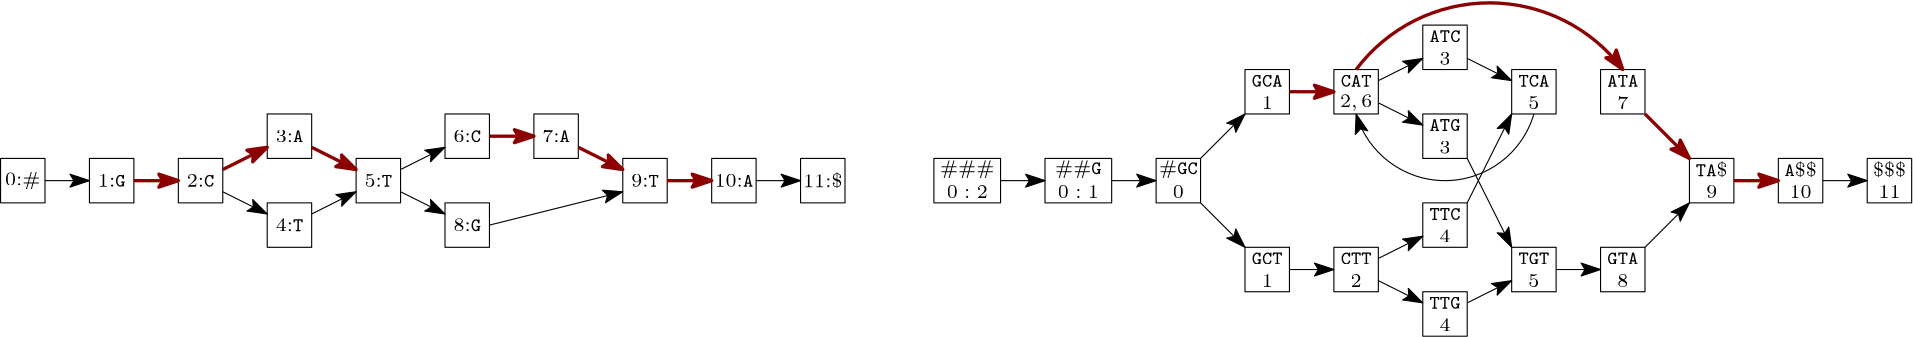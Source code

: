 <?xml version="1.0"?>
<!DOCTYPE ipe SYSTEM "ipe.dtd">
<ipe version="70107" creator="Ipe 7.1.8">
<info created="D:20160420105900" modified="D:20160420143517"/>
<preamble>\usepackage{lmodern}
\usepackage[T1]{fontenc}
\usepackage{amssymb}
\usepackage{microtype}

% DNA
\newcommand{\dnaseq}[1]{\ensuremath{\mathtt{#1}}}
\newcommand{\baseA}{\dnaseq{A}}
\newcommand{\baseC}{\dnaseq{C}}
\newcommand{\baseG}{\dnaseq{G}}
\newcommand{\baseT}{\dnaseq{T}}
\newcommand{\baseN}{\dnaseq{N}}
\newcommand{\dnacomp}[1]{\ensuremath{\overline{#1}}}
\newcommand{\revcomp}[1]{\ensuremath{\overleftarrow{#1}}}

% Queries
\newcommand{\rank}{\ensuremath{\mathsf{rank}}}
\newcommand{\select}{\ensuremath{\mathsf{select}}}
\newcommand{\LF}{\ensuremath{\mathsf{LF}}}
\newcommand{\find}{\ensuremath{\mathsf{find}}}
\newcommand{\locate}{\ensuremath{\mathsf{locate}}}
\newcommand{\parent}{\ensuremath{\mathsf{parent}}}
\newcommand{\countq}{\ensuremath{\mathsf{count}}}

% Graphs
\newcommand{\gindegree}{\ensuremath{\mathsf{in}}}
\newcommand{\goutdegree}{\ensuremath{\mathsf{out}}}
\newcommand{\glabel}{\ensuremath{\mathsf{label}}}
\newcommand{\gpred}{\ensuremath{\mathsf{pred}}}
\newcommand{\gkey}{\ensuremath{\mathsf{key}}}
\newcommand{\gvalue}{\ensuremath{\mathsf{value}}}
\newcommand{\gnode}{\ensuremath{\mathsf{node}}}
\newcommand{\gext}{\ensuremath{\mathsf{ext}}}

% Structures
\newcommand{\SA}{\ensuremath{\mathsf{SA}}}
\newcommand{\BWT}{\ensuremath{\mathsf{BWT}}}
\newcommand{\Carray}{\ensuremath{\mathsf{C}}}
\newcommand{\LCP}{\ensuremath{\mathsf{LCP}}}
\newcommand{\bvIN}{\ensuremath{\mathsf{IN}}}
\newcommand{\bvOUT}{\ensuremath{\mathsf{OUT}}}</preamble>
<ipestyle name="basic">
<symbol name="arrow/arc(spx)">
<path stroke="sym-stroke" fill="sym-stroke" pen="sym-pen">
0 0 m
-1 0.333 l
-1 -0.333 l
h
</path>
</symbol>
<symbol name="arrow/farc(spx)">
<path stroke="sym-stroke" fill="white" pen="sym-pen">
0 0 m
-1 0.333 l
-1 -0.333 l
h
</path>
</symbol>
<symbol name="arrow/ptarc(spx)">
<path stroke="sym-stroke" fill="sym-stroke" pen="sym-pen">
0 0 m
-1 0.333 l
-0.8 0 l
-1 -0.333 l
h
</path>
</symbol>
<symbol name="arrow/fptarc(spx)">
<path stroke="sym-stroke" fill="white" pen="sym-pen">
0 0 m
-1 0.333 l
-0.8 0 l
-1 -0.333 l
h
</path>
</symbol>
<symbol name="mark/circle(sx)" transformations="translations">
<path fill="sym-stroke">
0.6 0 0 0.6 0 0 e
0.4 0 0 0.4 0 0 e
</path>
</symbol>
<symbol name="mark/disk(sx)" transformations="translations">
<path fill="sym-stroke">
0.6 0 0 0.6 0 0 e
</path>
</symbol>
<symbol name="mark/fdisk(sfx)" transformations="translations">
<group>
<path fill="sym-fill">
0.5 0 0 0.5 0 0 e
</path>
<path fill="sym-stroke" fillrule="eofill">
0.6 0 0 0.6 0 0 e
0.4 0 0 0.4 0 0 e
</path>
</group>
</symbol>
<symbol name="mark/box(sx)" transformations="translations">
<path fill="sym-stroke" fillrule="eofill">
-0.6 -0.6 m
0.6 -0.6 l
0.6 0.6 l
-0.6 0.6 l
h
-0.4 -0.4 m
0.4 -0.4 l
0.4 0.4 l
-0.4 0.4 l
h
</path>
</symbol>
<symbol name="mark/square(sx)" transformations="translations">
<path fill="sym-stroke">
-0.6 -0.6 m
0.6 -0.6 l
0.6 0.6 l
-0.6 0.6 l
h
</path>
</symbol>
<symbol name="mark/fsquare(sfx)" transformations="translations">
<group>
<path fill="sym-fill">
-0.5 -0.5 m
0.5 -0.5 l
0.5 0.5 l
-0.5 0.5 l
h
</path>
<path fill="sym-stroke" fillrule="eofill">
-0.6 -0.6 m
0.6 -0.6 l
0.6 0.6 l
-0.6 0.6 l
h
-0.4 -0.4 m
0.4 -0.4 l
0.4 0.4 l
-0.4 0.4 l
h
</path>
</group>
</symbol>
<symbol name="mark/cross(sx)" transformations="translations">
<group>
<path fill="sym-stroke">
-0.43 -0.57 m
0.57 0.43 l
0.43 0.57 l
-0.57 -0.43 l
h
</path>
<path fill="sym-stroke">
-0.43 0.57 m
0.57 -0.43 l
0.43 -0.57 l
-0.57 0.43 l
h
</path>
</group>
</symbol>
<symbol name="arrow/fnormal(spx)">
<path stroke="sym-stroke" fill="white" pen="sym-pen">
0 0 m
-1 0.333 l
-1 -0.333 l
h
</path>
</symbol>
<symbol name="arrow/pointed(spx)">
<path stroke="sym-stroke" fill="sym-stroke" pen="sym-pen">
0 0 m
-1 0.333 l
-0.8 0 l
-1 -0.333 l
h
</path>
</symbol>
<symbol name="arrow/fpointed(spx)">
<path stroke="sym-stroke" fill="white" pen="sym-pen">
0 0 m
-1 0.333 l
-0.8 0 l
-1 -0.333 l
h
</path>
</symbol>
<symbol name="arrow/linear(spx)">
<path stroke="sym-stroke" pen="sym-pen">
-1 0.333 m
0 0 l
-1 -0.333 l
</path>
</symbol>
<symbol name="arrow/fdouble(spx)">
<path stroke="sym-stroke" fill="white" pen="sym-pen">
0 0 m
-1 0.333 l
-1 -0.333 l
h
-1 0 m
-2 0.333 l
-2 -0.333 l
h
</path>
</symbol>
<symbol name="arrow/double(spx)">
<path stroke="sym-stroke" fill="sym-stroke" pen="sym-pen">
0 0 m
-1 0.333 l
-1 -0.333 l
h
-1 0 m
-2 0.333 l
-2 -0.333 l
h
</path>
</symbol>
<pen name="heavier" value="0.8"/>
<pen name="fat" value="1.2"/>
<pen name="ultrafat" value="2"/>
<symbolsize name="large" value="5"/>
<symbolsize name="small" value="2"/>
<symbolsize name="tiny" value="1.1"/>
<arrowsize name="large" value="10"/>
<arrowsize name="small" value="5"/>
<arrowsize name="tiny" value="3"/>
<color name="red" value="1 0 0"/>
<color name="green" value="0 1 0"/>
<color name="blue" value="0 0 1"/>
<color name="yellow" value="1 1 0"/>
<color name="orange" value="1 0.647 0"/>
<color name="gold" value="1 0.843 0"/>
<color name="purple" value="0.627 0.125 0.941"/>
<color name="gray" value="0.745"/>
<color name="brown" value="0.647 0.165 0.165"/>
<color name="navy" value="0 0 0.502"/>
<color name="pink" value="1 0.753 0.796"/>
<color name="seagreen" value="0.18 0.545 0.341"/>
<color name="turquoise" value="0.251 0.878 0.816"/>
<color name="violet" value="0.933 0.51 0.933"/>
<color name="darkblue" value="0 0 0.545"/>
<color name="darkcyan" value="0 0.545 0.545"/>
<color name="darkgray" value="0.663"/>
<color name="darkgreen" value="0 0.392 0"/>
<color name="darkmagenta" value="0.545 0 0.545"/>
<color name="darkorange" value="1 0.549 0"/>
<color name="darkred" value="0.545 0 0"/>
<color name="lightblue" value="0.678 0.847 0.902"/>
<color name="lightcyan" value="0.878 1 1"/>
<color name="lightgray" value="0.827"/>
<color name="lightgreen" value="0.565 0.933 0.565"/>
<color name="lightyellow" value="1 1 0.878"/>
<dashstyle name="dashed" value="[4] 0"/>
<dashstyle name="dotted" value="[1 3] 0"/>
<dashstyle name="dash dotted" value="[4 2 1 2] 0"/>
<dashstyle name="dash dot dotted" value="[4 2 1 2 1 2] 0"/>
<textsize name="large" value="\large"/>
<textsize name="small" value="\small"/>
<textsize name="tiny" value="\tiny"/>
<textsize name="Large" value="\Large"/>
<textsize name="LARGE" value="\LARGE"/>
<textsize name="huge" value="\huge"/>
<textsize name="Huge" value="\Huge"/>
<textsize name="footnote" value="\footnotesize"/>
<textstyle name="center" begin="\begin{center}" end="\end{center}"/>
<textstyle name="itemize" begin="\begin{itemize}" end="\end{itemize}"/>
<textstyle name="item" begin="\begin{itemize}\item{}" end="\end{itemize}"/>
<gridsize name="4 pts" value="4"/>
<gridsize name="8 pts (~3 mm)" value="8"/>
<gridsize name="16 pts (~6 mm)" value="16"/>
<gridsize name="32 pts (~12 mm)" value="32"/>
<gridsize name="10 pts (~3.5 mm)" value="10"/>
<gridsize name="20 pts (~7 mm)" value="20"/>
<gridsize name="14 pts (~5 mm)" value="14"/>
<gridsize name="28 pts (~10 mm)" value="28"/>
<gridsize name="56 pts (~20 mm)" value="56"/>
<anglesize name="90 deg" value="90"/>
<anglesize name="60 deg" value="60"/>
<anglesize name="45 deg" value="45"/>
<anglesize name="30 deg" value="30"/>
<anglesize name="22.5 deg" value="22.5"/>
<tiling name="falling" angle="-60" step="4" width="1"/>
<tiling name="rising" angle="30" step="4" width="1"/>
</ipestyle>
<ipestyle name="gcsa2_graph_dbg">
<layout paper="704 136" origin="0 0" frame="704 136" crop="no"/>
</ipestyle>
<page>
<layer name="alpha"/>
<view layers="alpha" active="alpha"/>
<text layer="alpha" matrix="1 0 0 1 -20 -4" transformations="translations" pos="36 68" stroke="black" type="label" width="12.772" height="4.81" depth="1.35" halign="center" valign="center">{\scriptsize 0:$\#$}</text>
<text matrix="1 0 0 1 12 -4" transformations="translations" pos="36 68" stroke="black" type="label" width="9.932" height="4.392" depth="0" halign="center" valign="center">{\scriptsize 1:$\baseG$}</text>
<text matrix="1 0 0 1 44 -4" transformations="translations" pos="36 68" stroke="black" type="label" width="9.932" height="4.392" depth="0" halign="center" valign="center">{\scriptsize 2:$\baseC$}</text>
<text matrix="1 0 0 1 76 12" transformations="translations" pos="36 68" stroke="black" type="label" width="9.932" height="4.392" depth="0" halign="center" valign="center">{\scriptsize 3:$\baseA$}</text>
<text matrix="1 0 0 1 76 -20" transformations="translations" pos="36 68" stroke="black" type="label" width="9.932" height="4.392" depth="0" halign="center" valign="center">{\scriptsize 4:$\baseT$}</text>
<text matrix="1 0 0 1 108 -4" transformations="translations" pos="36 68" stroke="black" type="label" width="9.932" height="4.392" depth="0" halign="center" valign="center">{\scriptsize 5:$\baseT$}</text>
<text matrix="1 0 0 1 140 12" transformations="translations" pos="36 68" stroke="black" type="label" width="9.932" height="4.392" depth="0" halign="center" valign="center">{\scriptsize 6:$\baseC$}</text>
<text matrix="1 0 0 1 172 12" transformations="translations" pos="36 68" stroke="black" type="label" width="9.932" height="4.392" depth="0" halign="center" valign="center">{\scriptsize 7:$\baseA$}</text>
<text matrix="1 0 0 1 140 -20" transformations="translations" pos="36 68" stroke="black" type="label" width="9.932" height="4.392" depth="0" halign="center" valign="center">{\scriptsize 8:$\baseG$}</text>
<text matrix="1 0 0 1 204 -4" transformations="translations" pos="36 68" stroke="black" type="label" width="9.932" height="4.392" depth="0" halign="center" valign="center">{\scriptsize 9:$\baseT$}</text>
<text matrix="1 0 0 1 236 -4" transformations="translations" pos="36 68" stroke="black" type="label" width="13.903" height="4.392" depth="0" halign="center" valign="center">{\scriptsize 10:$\baseA$}</text>
<text matrix="1 0 0 1 268 -4" transformations="translations" pos="36 68" stroke="black" type="label" width="14.169" height="5.231" depth="0.39" halign="center" valign="center">{\scriptsize 11:$\$$}</text>
<path matrix="1 0 0 1 -8 -8" stroke="black">
16 80 m
16 64 l
32 64 l
32 80 l
h
</path>
<path matrix="1 0 0 1 24 -8" stroke="black">
16 80 m
16 64 l
32 64 l
32 80 l
h
</path>
<path matrix="1 0 0 1 56 -8" stroke="black">
16 80 m
16 64 l
32 64 l
32 80 l
h
</path>
<path matrix="1 0 0 1 88 -24" stroke="black">
16 80 m
16 64 l
32 64 l
32 80 l
h
</path>
<path matrix="1 0 0 1 88 8" stroke="black">
16 80 m
16 64 l
32 64 l
32 80 l
h
</path>
<path matrix="1 0 0 1 120 -8" stroke="black">
16 80 m
16 64 l
32 64 l
32 80 l
h
</path>
<path matrix="1 0 0 1 152 -24" stroke="black">
16 80 m
16 64 l
32 64 l
32 80 l
h
</path>
<path matrix="1 0 0 1 152 8" stroke="black">
16 80 m
16 64 l
32 64 l
32 80 l
h
</path>
<path matrix="1 0 0 1 184 8" stroke="black">
16 80 m
16 64 l
32 64 l
32 80 l
h
</path>
<path matrix="1 0 0 1 216 -8" stroke="black">
16 80 m
16 64 l
32 64 l
32 80 l
h
</path>
<path matrix="1 0 0 1 248 -8" stroke="black">
16 80 m
16 64 l
32 64 l
32 80 l
h
</path>
<path matrix="1 0 0 1 280 -8" stroke="black">
16 80 m
16 64 l
32 64 l
32 80 l
h
</path>
<path matrix="1 0 0 1 -8 -8" stroke="black" arrow="pointed/normal">
32 72 m
48 72 l
</path>
<path matrix="1 0 0 1 24 -8" stroke="darkred" pen="fat" arrow="pointed/normal">
32 72 m
48 72 l
</path>
<path matrix="1 0 0 1 152 8" stroke="darkred" pen="fat" arrow="pointed/normal">
32 72 m
48 72 l
</path>
<path matrix="1 0 0 1 216 -8" stroke="darkred" pen="fat" arrow="pointed/normal">
32 72 m
48 72 l
</path>
<path matrix="1 0 0 1 248 -8" stroke="black" arrow="pointed/normal">
32 72 m
48 72 l
</path>
<path matrix="1 0 0 1 -8 -8" stroke="darkred" pen="fat" arrow="pointed/normal">
96 76 m
112 84 l
</path>
<path matrix="1 0 0 1 56 -8" stroke="black" arrow="pointed/normal">
96 76 m
112 84 l
</path>
<path matrix="1 0 0 1 -8 -8" stroke="black" arrow="pointed/normal">
96 68 m
112 60 l
</path>
<path matrix="1 0 0 1 24 8" stroke="darkred" pen="fat" arrow="pointed/normal">
96 68 m
112 60 l
</path>
<path matrix="1 0 0 1 56 -8" stroke="black" arrow="pointed/normal">
96 68 m
112 60 l
</path>
<path matrix="1 0 0 1 120 8" stroke="darkred" pen="fat" arrow="pointed/normal">
96 68 m
112 60 l
</path>
<path matrix="1 0 0 1 -8 -8" stroke="black" arrow="pointed/normal">
192 56 m
240 68 l
</path>
<path matrix="1 0 0 1 -8 -8" stroke="black" arrow="pointed/normal">
128 60 m
144 68 l
</path>
<text matrix="1 0 0 1 320 0" transformations="translations" pos="36 68" stroke="black" type="label" width="19.635" height="4.81" depth="1.35" halign="center" valign="center">{\scriptsize $\#\#\#$}</text>
<text matrix="1 0 0 1 320 -8" transformations="translations" pos="36 68" stroke="black" type="label" width="14.733" height="4.494" depth="0" halign="center" valign="center">{\scriptsize $0:2$}</text>
<text matrix="1 0 0 1 360 0" transformations="translations" pos="36 68" stroke="black" type="label" width="16.795" height="4.81" depth="1.35" halign="center" valign="center">{\scriptsize $\#\#\dnaseq{G}$}</text>
<text matrix="1 0 0 1 360 -8" transformations="translations" pos="36 68" stroke="black" type="label" width="14.733" height="4.494" depth="0" halign="center" valign="center">{\scriptsize $0:1$}</text>
<text matrix="1 0 0 1 396 0" transformations="translations" pos="36 68" stroke="black" type="label" width="13.955" height="4.81" depth="1.35" halign="center" valign="center">{\scriptsize $\#\dnaseq{GC}$}</text>
<text matrix="1 0 0 1 396 -8" transformations="translations" pos="36 68" stroke="black" type="label" width="3.971" height="4.494" depth="0" halign="center" valign="center">{\scriptsize $0$}</text>
<text matrix="1 0 0 1 428 32" transformations="translations" pos="36 68" stroke="black" type="label" width="11.115" height="4.324" depth="0" halign="center" valign="center">{\scriptsize $\dnaseq{GCA}$}</text>
<text matrix="1 0 0 1 428 24" transformations="translations" pos="36 68" stroke="black" type="label" width="3.971" height="4.494" depth="0" halign="center" valign="center">{\scriptsize $1$}</text>
<text matrix="1 0 0 1 428 -32" transformations="translations" pos="36 68" stroke="black" type="label" width="11.115" height="4.324" depth="0" halign="center" valign="center">{\scriptsize $\dnaseq{GCT}$}</text>
<text matrix="1 0 0 1 428 -40" transformations="translations" pos="36 68" stroke="black" type="label" width="3.971" height="4.494" depth="0" halign="center" valign="center">{\scriptsize $1$}</text>
<text matrix="1 0 0 1 460 32" transformations="translations" pos="36 68" stroke="black" type="label" width="11.115" height="4.324" depth="0" halign="center" valign="center">{\scriptsize $\dnaseq{CAT}$}</text>
<text matrix="1 0 0 1 460 24" transformations="translations" pos="36 68" stroke="black" type="label" width="11.669" height="4.5" depth="1.35" halign="center" valign="center">{\scriptsize $2,6$}</text>
<text matrix="1 0 0 1 460 -32" transformations="translations" pos="36 68" stroke="black" type="label" width="11.115" height="4.324" depth="0" halign="center" valign="center">{\scriptsize $\dnaseq{CTT}$}</text>
<text matrix="1 0 0 1 460 -40" transformations="translations" pos="36 68" stroke="black" type="label" width="3.971" height="4.494" depth="0" halign="center" valign="center">{\scriptsize $2$}</text>
<text matrix="1 0 0 1 492 48" transformations="translations" pos="36 68" stroke="black" type="label" width="11.115" height="4.324" depth="0" halign="center" valign="center">{\scriptsize $\dnaseq{ATC}$}</text>
<text matrix="1 0 0 1 492 40" transformations="translations" pos="36 68" stroke="black" type="label" width="3.971" height="4.494" depth="0" halign="center" valign="center">{\scriptsize $3$}</text>
<text matrix="1 0 0 1 492 16" transformations="translations" pos="36 68" stroke="black" type="label" width="11.115" height="4.324" depth="0" halign="center" valign="center">{\scriptsize $\dnaseq{ATG}$}</text>
<text matrix="1 0 0 1 492 8" transformations="translations" pos="36 68" stroke="black" type="label" width="3.971" height="4.494" depth="0" halign="center" valign="center">{\scriptsize $3$}</text>
<text matrix="1 0 0 1 492 -16" transformations="translations" pos="36 68" stroke="black" type="label" width="11.115" height="4.324" depth="0" halign="center" valign="center">{\scriptsize $\dnaseq{TTC}$}</text>
<text matrix="1 0 0 1 492 -24" transformations="translations" pos="36 68" stroke="black" type="label" width="3.971" height="4.494" depth="0" halign="center" valign="center">{\scriptsize $4$}</text>
<text matrix="1 0 0 1 492 -48" transformations="translations" pos="36 68" stroke="black" type="label" width="11.115" height="4.324" depth="0" halign="center" valign="center">{\scriptsize $\dnaseq{TTG}$}</text>
<text matrix="1 0 0 1 492 -56" transformations="translations" pos="36 68" stroke="black" type="label" width="3.971" height="4.494" depth="0" halign="center" valign="center">{\scriptsize $4$}</text>
<text matrix="1 0 0 1 524 32" transformations="translations" pos="36 68" stroke="black" type="label" width="11.115" height="4.324" depth="0" halign="center" valign="center">{\scriptsize $\dnaseq{TCA}$}</text>
<text matrix="1 0 0 1 524 24" transformations="translations" pos="36 68" stroke="black" type="label" width="3.971" height="4.494" depth="0" halign="center" valign="center">{\scriptsize $5$}</text>
<text matrix="1 0 0 1 524 -32" transformations="translations" pos="36 68" stroke="black" type="label" width="11.115" height="4.324" depth="0" halign="center" valign="center">{\scriptsize $\dnaseq{TGT}$}</text>
<text matrix="1 0 0 1 524 -40" transformations="translations" pos="36 68" stroke="black" type="label" width="3.971" height="4.494" depth="0" halign="center" valign="center">{\scriptsize $5$}</text>
<text matrix="1 0 0 1 556 32" transformations="translations" pos="36 68" stroke="black" type="label" width="11.115" height="4.324" depth="0" halign="center" valign="center">{\scriptsize $\dnaseq{ATA}$}</text>
<text matrix="1 0 0 1 556 24" transformations="translations" pos="36 68" stroke="black" type="label" width="3.971" height="4.494" depth="0" halign="center" valign="center">{\scriptsize $7$}</text>
<text matrix="1 0 0 1 556 -32" transformations="translations" pos="36 68" stroke="black" type="label" width="11.115" height="4.324" depth="0" halign="center" valign="center">{\scriptsize $\dnaseq{GTA}$}</text>
<text matrix="1 0 0 1 556 -40" transformations="translations" pos="36 68" stroke="black" type="label" width="3.971" height="4.494" depth="0" halign="center" valign="center">{\scriptsize $8$}</text>
<text matrix="1 0 0 1 588 0" transformations="translations" pos="36 68" stroke="black" type="label" width="11.381" height="5.231" depth="0.39" halign="center" valign="center">{\scriptsize $\dnaseq{TA}\$$}</text>
<text matrix="1 0 0 1 588 -8" transformations="translations" pos="36 68" stroke="black" type="label" width="3.971" height="4.494" depth="0" halign="center" valign="center">{\scriptsize $9$}</text>
<text matrix="1 0 0 1 620 0" transformations="translations" pos="36 68" stroke="black" type="label" width="11.647" height="5.231" depth="0.39" halign="center" valign="center">{\scriptsize $\dnaseq{A}\$\$$}</text>
<text matrix="1 0 0 1 620 -8" transformations="translations" pos="36 68" stroke="black" type="label" width="7.942" height="4.494" depth="0" halign="center" valign="center">{\scriptsize $10$}</text>
<text matrix="1 0 0 1 652 0" transformations="translations" pos="36 68" stroke="black" type="label" width="11.913" height="5.231" depth="0.39" halign="center" valign="center">{\scriptsize $\$\$\$$}</text>
<text matrix="1 0 0 1 652 -8" transformations="translations" pos="36 68" stroke="black" type="label" width="7.942" height="4.494" depth="0" halign="center" valign="center">{\scriptsize $11$}</text>
<path matrix="1 0 0 1 -8 -8" stroke="black">
432 80 m
432 64 l
448 64 l
448 80 l
h
</path>
<path matrix="1 0 0 1 -20 -8" stroke="black">
388 64 m
388 64 l
388 64 l
388 64 l
h
</path>
<path matrix="1 0 0 1 -20 -8" stroke="black">
388 64 m
388 64 l
388 64 l
388 64 l
h
</path>
<path matrix="1 0 0 1 -20 -8" stroke="black">
364 80 m
364 64 l
388 64 l
388 80 l
h
</path>
<path matrix="1 0 0 1 20 -8" stroke="black">
364 80 m
364 64 l
388 64 l
388 80 l
h
</path>
<path matrix="1 0 0 1 24 24" stroke="black">
432 80 m
432 64 l
448 64 l
448 80 l
h
</path>
<path matrix="1 0 0 1 56 24" stroke="black">
432 80 m
432 64 l
448 64 l
448 80 l
h
</path>
<path matrix="1 0 0 1 88 40" stroke="black">
432 80 m
432 64 l
448 64 l
448 80 l
h
</path>
<path matrix="1 0 0 1 88 8" stroke="black">
432 80 m
432 64 l
448 64 l
448 80 l
h
</path>
<path matrix="1 0 0 1 120 24" stroke="black">
432 80 m
432 64 l
448 64 l
448 80 l
h
</path>
<path matrix="1 0 0 1 152 24" stroke="black">
432 80 m
432 64 l
448 64 l
448 80 l
h
</path>
<path matrix="1 0 0 1 24 -40" stroke="black">
432 80 m
432 64 l
448 64 l
448 80 l
h
</path>
<path matrix="1 0 0 1 56 -40" stroke="black">
432 80 m
432 64 l
448 64 l
448 80 l
h
</path>
<path matrix="1 0 0 1 88 -24" stroke="black">
432 80 m
432 64 l
448 64 l
448 80 l
h
</path>
<path matrix="1 0 0 1 88 -56" stroke="black">
432 80 m
432 64 l
448 64 l
448 80 l
h
</path>
<path matrix="1 0 0 1 120 -40" stroke="black">
432 80 m
432 64 l
448 64 l
448 80 l
h
</path>
<path matrix="1 0 0 1 152 -40" stroke="black">
432 80 m
432 64 l
448 64 l
448 80 l
h
</path>
<path matrix="1 0 0 1 184 -8" stroke="black">
432 80 m
432 64 l
448 64 l
448 80 l
h
</path>
<path matrix="1 0 0 1 216 -8" stroke="black">
432 80 m
432 64 l
448 64 l
448 80 l
h
</path>
<path matrix="1 0 0 1 248 -8" stroke="black">
432 80 m
432 64 l
448 64 l
448 80 l
h
</path>
<path matrix="1 0 0 1 440 24" stroke="darkred" pen="fat" arrow="pointed/normal">
32 72 m
48 72 l
</path>
<path matrix="1 0 0 1 440 -40" stroke="black" arrow="pointed/normal">
32 72 m
48 72 l
</path>
<path matrix="1 0 0 1 536 -40" stroke="black" arrow="pointed/normal">
32 72 m
48 72 l
</path>
<path matrix="1 0 0 1 600 -8" stroke="darkred" pen="fat" arrow="pointed/normal">
32 72 m
48 72 l
</path>
<path matrix="1 0 0 1 632 -8" stroke="black" arrow="pointed/normal">
32 72 m
48 72 l
</path>
<path matrix="1 0 0 1 408 24" stroke="black" arrow="pointed/normal">
96 76 m
112 84 l
</path>
<path matrix="1 0 0 1 408 -40" stroke="black" arrow="pointed/normal">
96 76 m
112 84 l
</path>
<path matrix="1 0 0 1 440 -56" stroke="black" arrow="pointed/normal">
96 76 m
112 84 l
</path>
<path matrix="1 0 0 1 408 24" stroke="black" arrow="pointed/normal">
96 68 m
112 60 l
</path>
<path matrix="1 0 0 1 408 -40" stroke="black" arrow="pointed/normal">
96 68 m
112 60 l
</path>
<path matrix="1 0 0 1 440 40" stroke="black" arrow="pointed/normal">
96 68 m
112 60 l
</path>
<path matrix="1 0 0 1 376 -8" stroke="black" arrow="pointed/normal">
32 72 m
48 72 l
</path>
<path matrix="1 0 0 1 336 -8" stroke="black" arrow="pointed/normal">
32 72 m
48 72 l
</path>
<path matrix="1 0 0 1 -8 -8" stroke="black" arrow="pointed/normal">
448 80 m
464 96 l
</path>
<path matrix="1 0 0 1 -8 -8" stroke="black" arrow="pointed/normal">
448 64 m
464 48 l
</path>
<path matrix="1 0 0 1 -8 -8" stroke="black" arrow="pointed/normal">
544 64 m
560 96 l
</path>
<path matrix="1 0 0 1 -8 -8" stroke="black" arrow="pointed/normal">
544 80 m
560 48 l
</path>
<path matrix="1 0 0 1 -8 -8" stroke="black" arrow="pointed/normal">
568 96 m
33.3333 0 0 -33.3333 536 105.333 504 96 a
</path>
<path matrix="1 0 0 1 -8 -8" stroke="darkred" pen="fat" arrow="pointed/normal">
504 112 m
60 0 0 -60 552 76 600 112 a
</path>
<path matrix="1 0 0 1 152 -40" stroke="black" arrow="pointed/normal">
448 80 m
464 96 l
</path>
<path matrix="1 0 0 1 152 24" stroke="darkred" pen="fat" arrow="pointed/normal">
448 64 m
464 48 l
</path>
</page>
</ipe>
